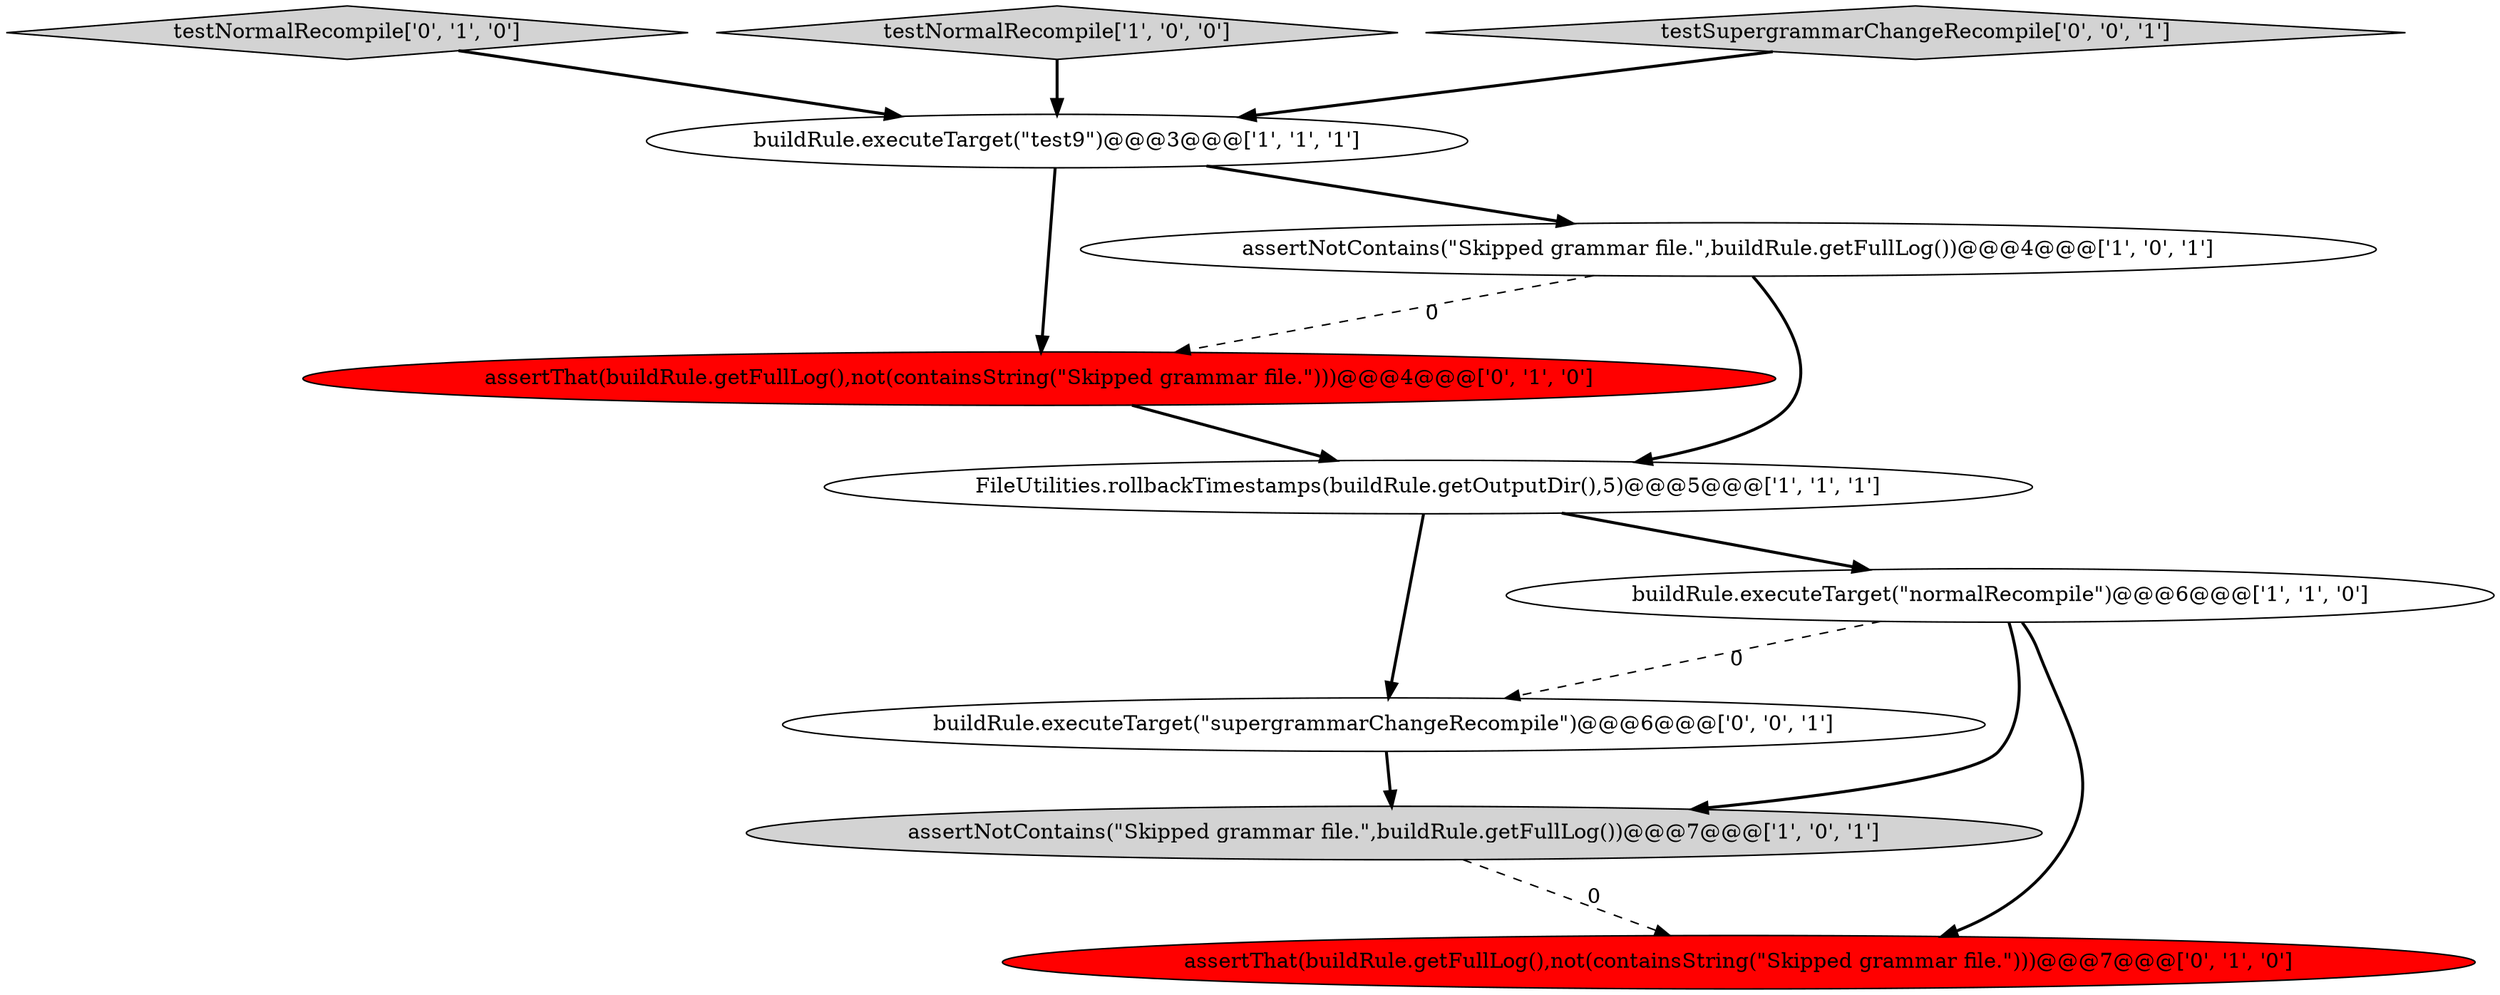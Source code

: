 digraph {
7 [style = filled, label = "assertThat(buildRule.getFullLog(),not(containsString(\"Skipped grammar file.\")))@@@7@@@['0', '1', '0']", fillcolor = red, shape = ellipse image = "AAA1AAABBB2BBB"];
0 [style = filled, label = "buildRule.executeTarget(\"normalRecompile\")@@@6@@@['1', '1', '0']", fillcolor = white, shape = ellipse image = "AAA0AAABBB1BBB"];
8 [style = filled, label = "testNormalRecompile['0', '1', '0']", fillcolor = lightgray, shape = diamond image = "AAA0AAABBB2BBB"];
4 [style = filled, label = "buildRule.executeTarget(\"test9\")@@@3@@@['1', '1', '1']", fillcolor = white, shape = ellipse image = "AAA0AAABBB1BBB"];
2 [style = filled, label = "testNormalRecompile['1', '0', '0']", fillcolor = lightgray, shape = diamond image = "AAA0AAABBB1BBB"];
10 [style = filled, label = "testSupergrammarChangeRecompile['0', '0', '1']", fillcolor = lightgray, shape = diamond image = "AAA0AAABBB3BBB"];
9 [style = filled, label = "buildRule.executeTarget(\"supergrammarChangeRecompile\")@@@6@@@['0', '0', '1']", fillcolor = white, shape = ellipse image = "AAA0AAABBB3BBB"];
6 [style = filled, label = "assertThat(buildRule.getFullLog(),not(containsString(\"Skipped grammar file.\")))@@@4@@@['0', '1', '0']", fillcolor = red, shape = ellipse image = "AAA1AAABBB2BBB"];
5 [style = filled, label = "FileUtilities.rollbackTimestamps(buildRule.getOutputDir(),5)@@@5@@@['1', '1', '1']", fillcolor = white, shape = ellipse image = "AAA0AAABBB1BBB"];
3 [style = filled, label = "assertNotContains(\"Skipped grammar file.\",buildRule.getFullLog())@@@7@@@['1', '0', '1']", fillcolor = lightgray, shape = ellipse image = "AAA0AAABBB1BBB"];
1 [style = filled, label = "assertNotContains(\"Skipped grammar file.\",buildRule.getFullLog())@@@4@@@['1', '0', '1']", fillcolor = white, shape = ellipse image = "AAA0AAABBB1BBB"];
1->5 [style = bold, label=""];
0->3 [style = bold, label=""];
9->3 [style = bold, label=""];
6->5 [style = bold, label=""];
4->1 [style = bold, label=""];
8->4 [style = bold, label=""];
0->9 [style = dashed, label="0"];
5->0 [style = bold, label=""];
5->9 [style = bold, label=""];
2->4 [style = bold, label=""];
4->6 [style = bold, label=""];
1->6 [style = dashed, label="0"];
3->7 [style = dashed, label="0"];
0->7 [style = bold, label=""];
10->4 [style = bold, label=""];
}
